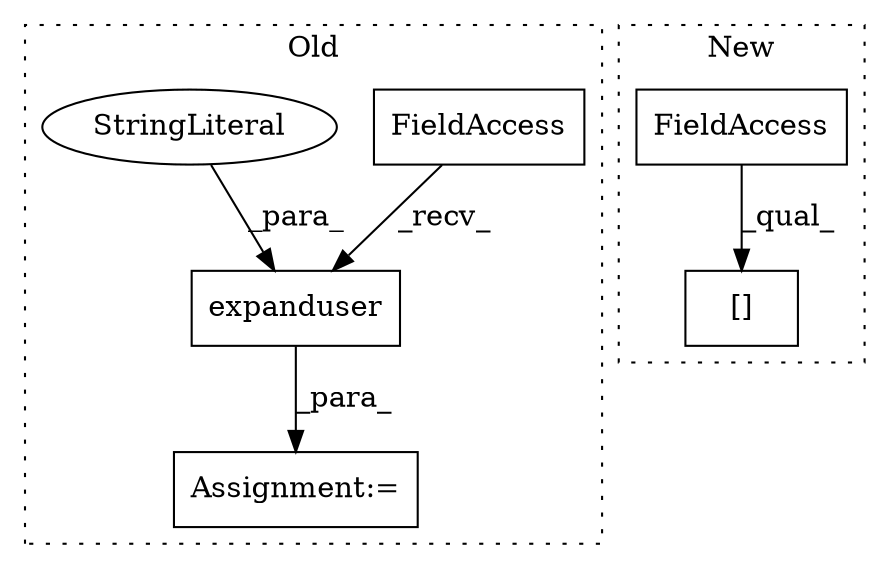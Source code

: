 digraph G {
subgraph cluster0 {
1 [label="expanduser" a="32" s="25599,25613" l="11,1" shape="box"];
3 [label="FieldAccess" a="22" s="25591" l="7" shape="box"];
5 [label="StringLiteral" a="45" s="25610" l="3" shape="ellipse"];
6 [label="Assignment:=" a="7" s="25590" l="1" shape="box"];
label = "Old";
style="dotted";
}
subgraph cluster1 {
2 [label="[]" a="2" s="29849,29865" l="13,1" shape="box"];
4 [label="FieldAccess" a="22" s="29849" l="12" shape="box"];
label = "New";
style="dotted";
}
1 -> 6 [label="_para_"];
3 -> 1 [label="_recv_"];
4 -> 2 [label="_qual_"];
5 -> 1 [label="_para_"];
}